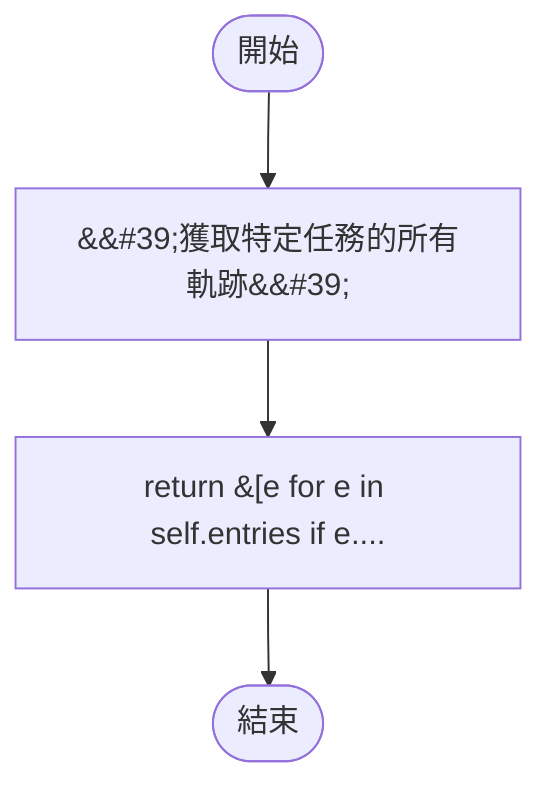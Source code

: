 flowchart TB
    n1([開始])
    n2([結束])
    n3[&amp;&#35;39;獲取特定任務的所有軌跡&amp;&#35;39;]
    n4[return &#91;e for e in self.entries if e....]
    n1 --> n3
    n3 --> n4
    n4 --> n2